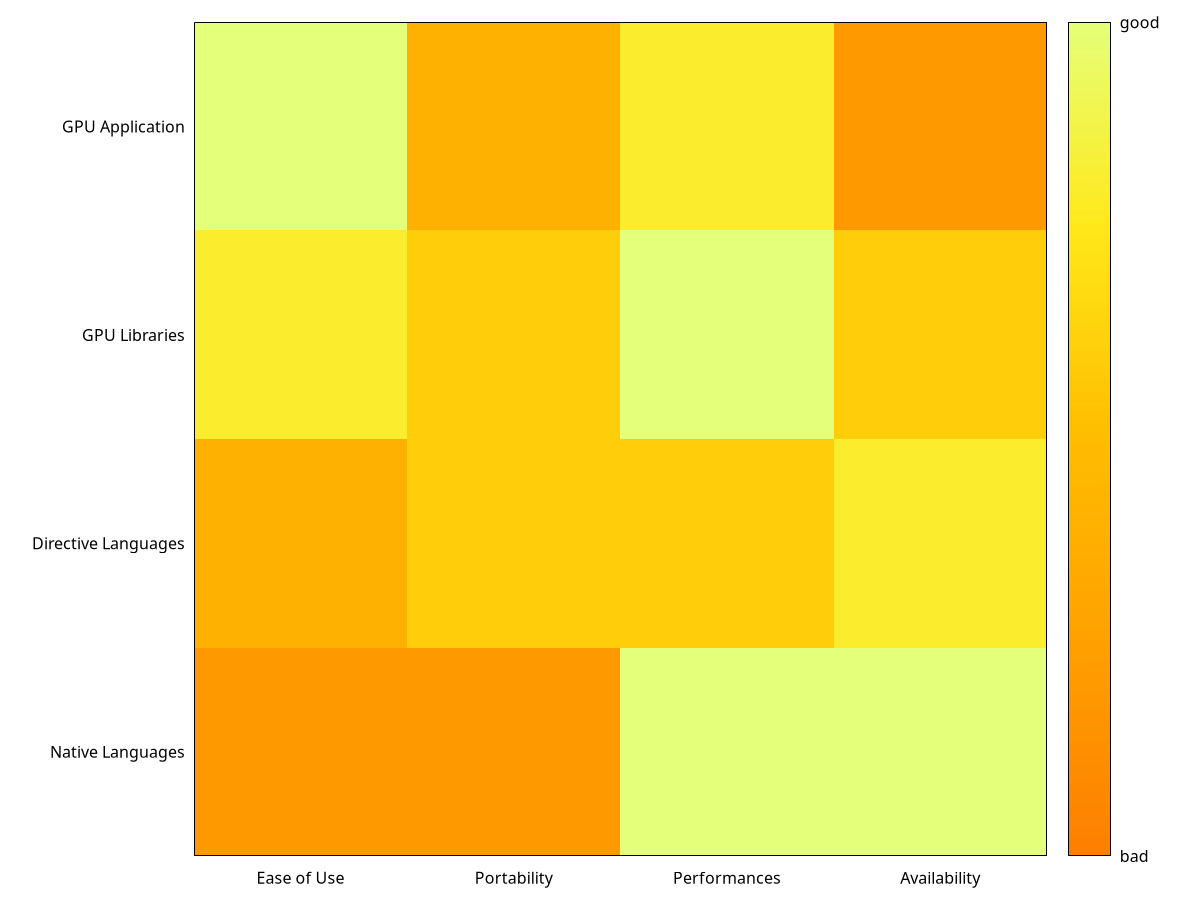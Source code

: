#!/usr/local/bin/gnuplot -persist
set terminal pngcairo  transparent enhanced font "arial,30" fontscale 1.0 size 1920, 1080 
set output 'gpu_approaches.png'
unset key
unset parametric
set view map scale 1
set style data lines
set xtics border in scale 0,0 mirror norotate  autojustify
set xtics  norangelimit 
set xtics   ()
set ytics border in scale 0,0 mirror norotate  autojustify
set ytics  norangelimit 
set ytics   ()
set ztics border in scale 0,0 nomirror norotate  autojustify
unset cbtics
set rtics axis in scale 0,0 nomirror norotate  autojustify
#set title "Programming GPUs: different approaches" 
set xrange [ -0.500000 : 3.50000 ] noreverse nowriteback
set x2range [ * : * ] noreverse writeback
set yrange [ -0.500000 : 3.50000 ] noreverse nowriteback
set y2range [ * : * ] noreverse writeback
set zrange [ * : * ] noreverse writeback
set cbrange [ 0.00000 : 5.00000 ] noreverse nowriteback
set rrange [ * : * ] noreverse writeback
#set palette model RGB defined ( 0 0 1 0, 0.3333 0 0.3922 0, 0.3333 1 1 0, 0.6667 0.7843 0.7843 0, 0.6667 1 0 0, 1 0.5451 0 0 )
#set palette defined ( 1 '#FFB000',2 '#FE6100' , 3 '#DC267F',4 '#785EF0' ,5 '#648FFF')
set palette defined ( 1 '#fc7f00',2 '#ffa000' , 3 '#ffbd00',4 '#ffe81a' ,5 '#e4ff7a')
set colorbox vertical origin screen 0.9, 0.2 size screen 0.05, 0.6 front  noinvert bdefault
NO_ANIMATION = 1
## Last datafile plotted: "$map3"
#plot '$map3' matrix rowheaders columnheaders using 1:2:3 with image

$map3 << EOD
,Ease of Use,Portability,Performances,Availability
   Native Languages, 1, 1, 5, 5
Directive Languages, 2, 3, 3, 4
      GPU Libraries, 4, 3, 5, 3
    GPU Application, 5, 2, 4, 1
EOD

set datafile separator comma
set cbtics ("bad" 0, "good" 5)
plot '$map3' matrix rowheaders columnheaders using 1:2:3 with image
set datafile separator



